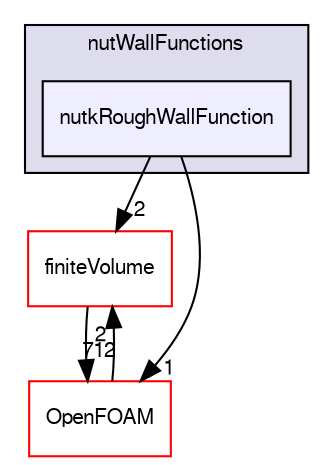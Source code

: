 digraph "src/TurbulenceModels/turbulenceModels/RAS/derivedFvPatchFields/wallFunctions/nutWallFunctions/nutkRoughWallFunction" {
  bgcolor=transparent;
  compound=true
  node [ fontsize="10", fontname="FreeSans"];
  edge [ labelfontsize="10", labelfontname="FreeSans"];
  subgraph clusterdir_f417327ac357b6ca5fe28d357e623359 {
    graph [ bgcolor="#ddddee", pencolor="black", label="nutWallFunctions" fontname="FreeSans", fontsize="10", URL="dir_f417327ac357b6ca5fe28d357e623359.html"]
  dir_2d21f1728e9c85767798f8c6d50b007d [shape=box, label="nutkRoughWallFunction", style="filled", fillcolor="#eeeeff", pencolor="black", URL="dir_2d21f1728e9c85767798f8c6d50b007d.html"];
  }
  dir_9bd15774b555cf7259a6fa18f99fe99b [shape=box label="finiteVolume" color="red" URL="dir_9bd15774b555cf7259a6fa18f99fe99b.html"];
  dir_c5473ff19b20e6ec4dfe5c310b3778a8 [shape=box label="OpenFOAM" color="red" URL="dir_c5473ff19b20e6ec4dfe5c310b3778a8.html"];
  dir_9bd15774b555cf7259a6fa18f99fe99b->dir_c5473ff19b20e6ec4dfe5c310b3778a8 [headlabel="712", labeldistance=1.5 headhref="dir_000749_001732.html"];
  dir_2d21f1728e9c85767798f8c6d50b007d->dir_9bd15774b555cf7259a6fa18f99fe99b [headlabel="2", labeldistance=1.5 headhref="dir_002992_000749.html"];
  dir_2d21f1728e9c85767798f8c6d50b007d->dir_c5473ff19b20e6ec4dfe5c310b3778a8 [headlabel="1", labeldistance=1.5 headhref="dir_002992_001732.html"];
  dir_c5473ff19b20e6ec4dfe5c310b3778a8->dir_9bd15774b555cf7259a6fa18f99fe99b [headlabel="2", labeldistance=1.5 headhref="dir_001732_000749.html"];
}
